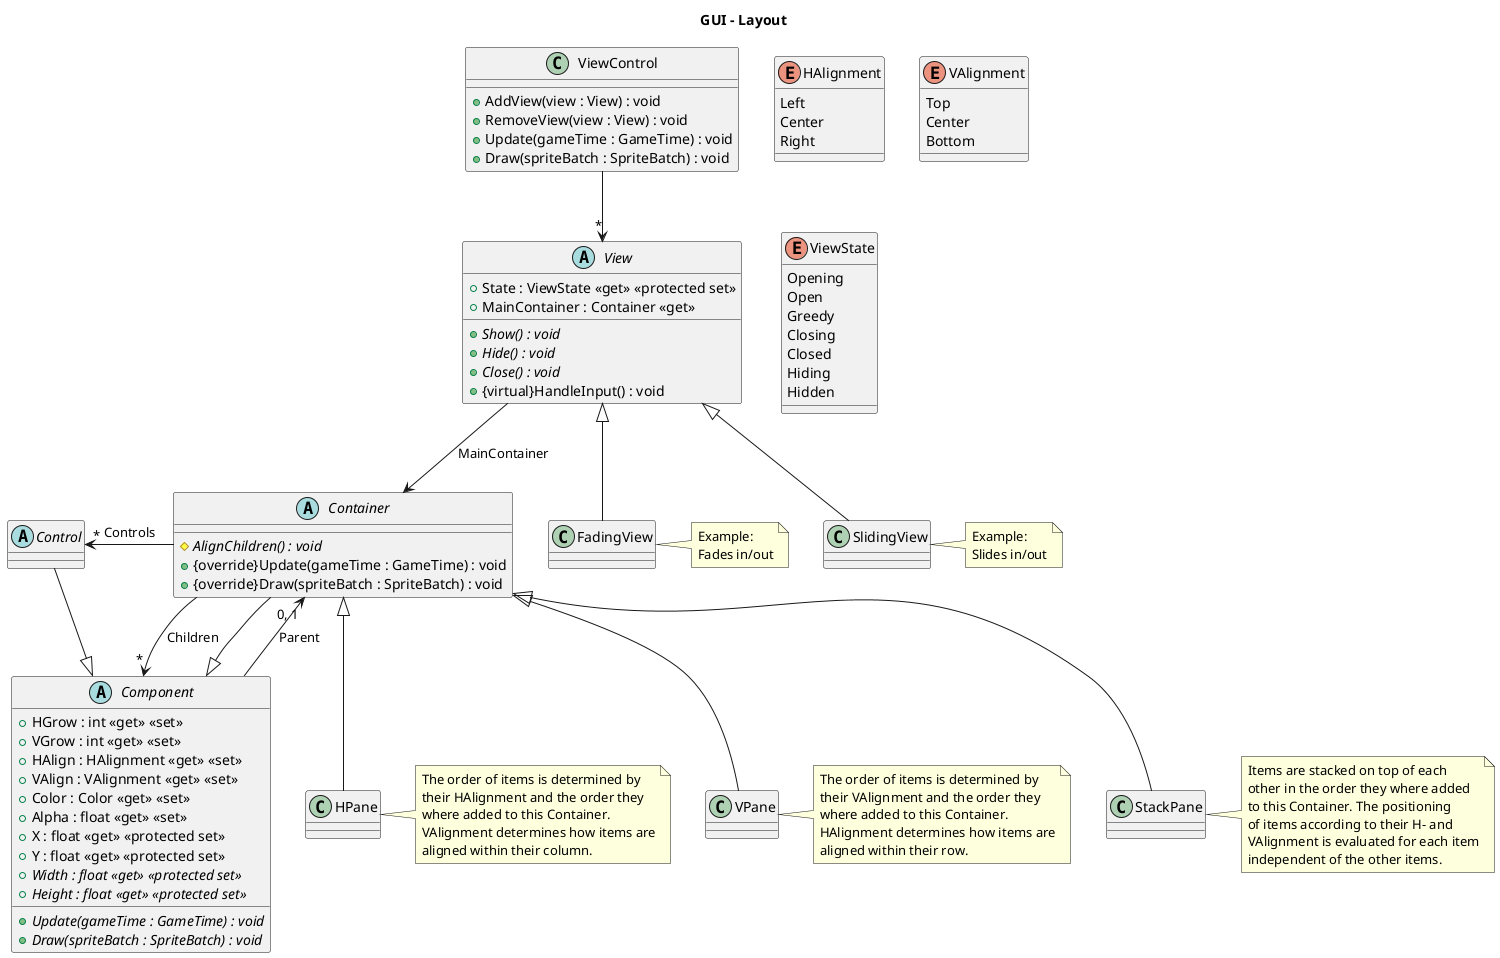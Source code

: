 @startuml LayoutPanes
''''''''''
' Page 1 '
''''''''''
title GUI - Layout

enum HAlignment {
    Left
    Center
    Right
}

enum VAlignment {
    Top
    Center
    Bottom
}

enum ViewState {
    Opening
    Open
    Greedy
    Closing
    Closed
    Hiding
    Hidden
}

class ViewControl {
    + AddView(view : View) : void
    + RemoveView(view : View) : void
    + Update(gameTime : GameTime) : void
    + Draw(spriteBatch : SpriteBatch) : void
}

abstract class View {
    + State : ViewState <<get>> <<protected set>>
    + MainContainer : Container <<get>>
    + {abstract}Show() : void
    + {abstract}Hide() : void
    + {abstract}Close() : void
    + {virtual}HandleInput() : void
}

class FadingView
note right: Example:\nFades in/out

class SlidingView
note right: Example:\nSlides in/out

abstract class Component {
    + HGrow : int <<get>> <<set>>
    + VGrow : int <<get>> <<set>>
    + HAlign : HAlignment <<get>> <<set>>
    + VAlign : VAlignment <<get>> <<set>>
    + Color : Color <<get>> <<set>>
    + Alpha : float <<get>> <<set>>
    + X : float <<get>> <<protected set>>
    + Y : float <<get>> <<protected set>>
    + {abstract}Width : float <<get>> <<protected set>>
    + {abstract}Height : float <<get>> <<protected set>>
    + {abstract}Update(gameTime : GameTime) : void
    + {abstract}Draw(spriteBatch : SpriteBatch) : void
}

abstract class Container {
    # {abstract}AlignChildren() : void
    + {override}Update(gameTime : GameTime) : void
    + {override}Draw(spriteBatch : SpriteBatch) : void
}

class HPane
note right
The order of items is determined by
their HAlignment and the order they
where added to this Container.
VAlignment determines how items are
aligned within their column.
end note

class VPane
note right
The order of items is determined by
their VAlignment and the order they
where added to this Container.
HAlignment determines how items are
aligned within their row.
end note

class StackPane
note right
Items are stacked on top of each
other in the order they where added
to this Container. The positioning
of items according to their H- and
VAlignment is evaluated for each item
independent of the other items.
end note

abstract class Control

FadingView -up-|> View
SlidingView -up-|> View
Control -right-|> Component
Container -up-|> Component
HPane -up-|> Container
VPane -up-|> Container
StackPane -up-|> Container
ViewControl --> "*" View
View --> Container : MainContainer
Component --> "0, 1" Container : Parent
Container --> "*" Component : Children
Container -left-> "*" Control : Controls

''''''''''
' Page 2 '
''''''''''
newpage
title GUI - Controls

enum Alignment {
    Horizontal
    RHorizontal
    Vertical
    RVertical
}

abstract class Component
abstract class Control {
    + Disabled : bool <<get>> <<set>>
    + ActionEvent : ActionEventHandler
    + TouchInputEvent: TouchEventHandler
    + KeyPressedEvent : KeyboardEventHandler
    + KeyReleasedEvent : KeyboardEventHandler
    + MouseClickedEvent : MouseEventHandler
    + MouseReleasedEvent : MouseEventHandler
    + {override}Update(gameTime : GameTime) : void
    # {virtual}HandleInput() : void
    # {virtual}OnAction() : void
    # {virtual}OnTouchInput() : void
    # {virtual}OnKeyPressed() : void
    # {virtual}OnKeyReleased() : void
    # {virtual}OnMouseClicked() : void
    # {virtual}OnMouseReleased() : void
}

interface Toggable {
    + Toggled : bool <<get>> <<set>>
}

interface Alignable {
    + Align : Alignment <<get>> <<set>>
}

interface Stylable {
    + Textures : Collection<Texture2D> <<get>> <<protected set>>
}

note right: TODO

abstract class SelectableControl {
    + {abstract}Selected : bool <<get>> <<set>>
}

class Checkbox
class Radiobox
class RadioGroup

class Textbox {
    + Text : string <<get>> <<protected set>>
    + Focused : bool <<get>> <<protected set>>
    + TextboxTexture : Texture2D <<get>> <<protected set>>
    + TextboxTexture : Texture2D <<get>> <<protected set>>
    + TextboxColor : Color <<get>> <<set>>
}

class Scrollbar {
    + ScrollbarPosition : float <<get>> <<protected set>>
    + ScrollbarTexture : Texture2D <<get>> <<protected set>>
    + ScrollTexture : Texture2D <<get>> <<protected set>>
    + ScrollColor : Color <<get>> <<set>>
}

class Progressbar {
    + Progress : float <<get>> <<set>>
    + ProgressbarTexture : Texture2D <<get>> <<protected set>>
    + BackgroundTexture : Texture2D <<get>> <<protected set>>
    + BackgroundColor : Color <<get>> <<set>>
}

abstract class Menu {
    + SelectedIndex : int <<get>> <<protected set>>
    + SelectedItem : Selectable <<get>> <<protected set>>
    # {abstract}AlignItems() : void
}

class HList
class VList

class TextItem {
    + Font : Font2D <<get>> <<set>>
    + Text : string <<get>> <<set>>
}

class ImageItem {
    + Image : Image2D <<get>> <<set>>
}

class MenuItem {
    + Font : Font2D <<get>> <<set>>
    + Text : string <<get>> <<set>>
    + Image : Image2D <<get>> <<set>>
}

Control -up-|> Component
TextItem -right-|> Component
ImageItem -left-|> Component
MenuItem -up-|> SelectableControl
MenuItem ..|> Alignable
Checkbox -up-|> SelectableControl
Checkbox ..|> Toggable
Checkbox ..|> Alignable
Radiobox -up-|> SelectableControl
Radiobox ..|> Toggable
Radiobox ..|> Alignable
Textbox -up-|> Control
Textbox ..|> Alignable
Scrollbar -up-|> Control
Scrollbar ..|> Alignable
Progressbar -up-|> Control
Progressbar ..|> Alignable
Menu -up-|> MenuItem
HList -right-|> Menu
VList -left-|> Menu
SelectableControl -up-|> Control

Menu -up-> "*" SelectableControl : Items
SelectableControl --> "0, 1" Menu : Menu
RadioGroup -up-> "*" Radiobox
Radiobox -up-> "0, 1" RadioGroup : Group

@enduml